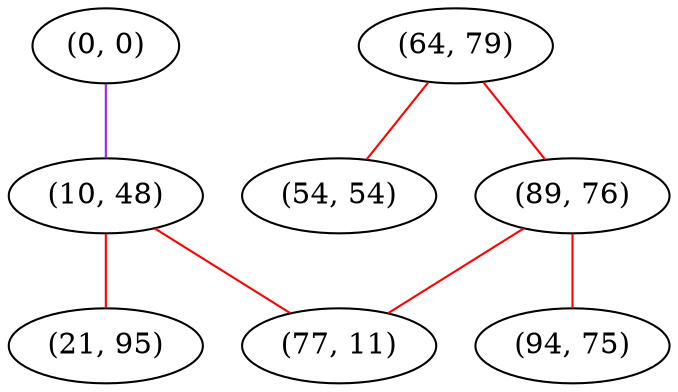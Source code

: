 graph "" {
"(0, 0)";
"(64, 79)";
"(54, 54)";
"(10, 48)";
"(89, 76)";
"(94, 75)";
"(21, 95)";
"(77, 11)";
"(0, 0)" -- "(10, 48)"  [color=purple, key=0, weight=4];
"(64, 79)" -- "(89, 76)"  [color=red, key=0, weight=1];
"(64, 79)" -- "(54, 54)"  [color=red, key=0, weight=1];
"(10, 48)" -- "(21, 95)"  [color=red, key=0, weight=1];
"(10, 48)" -- "(77, 11)"  [color=red, key=0, weight=1];
"(89, 76)" -- "(94, 75)"  [color=red, key=0, weight=1];
"(89, 76)" -- "(77, 11)"  [color=red, key=0, weight=1];
}
